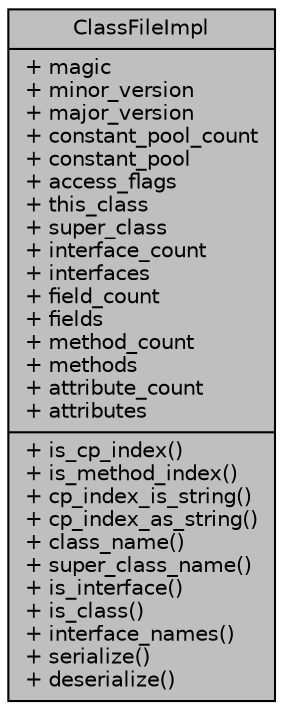 digraph "ClassFileImpl"
{
  bgcolor="transparent";
  edge [fontname="Helvetica",fontsize="10",labelfontname="Helvetica",labelfontsize="10"];
  node [fontname="Helvetica",fontsize="10",shape=record];
  Node1 [label="{ClassFileImpl\n|+ magic\l+ minor_version\l+ major_version\l+ constant_pool_count\l+ constant_pool\l+ access_flags\l+ this_class\l+ super_class\l+ interface_count\l+ interfaces\l+ field_count\l+ fields\l+ method_count\l+ methods\l+ attribute_count\l+ attributes\l|+ is_cp_index()\l+ is_method_index()\l+ cp_index_is_string()\l+ cp_index_as_string()\l+ class_name()\l+ super_class_name()\l+ is_interface()\l+ is_class()\l+ interface_names()\l+ serialize()\l+ deserialize()\l}",height=0.2,width=0.4,color="black", fillcolor="grey75", style="filled", fontcolor="black"];
}
